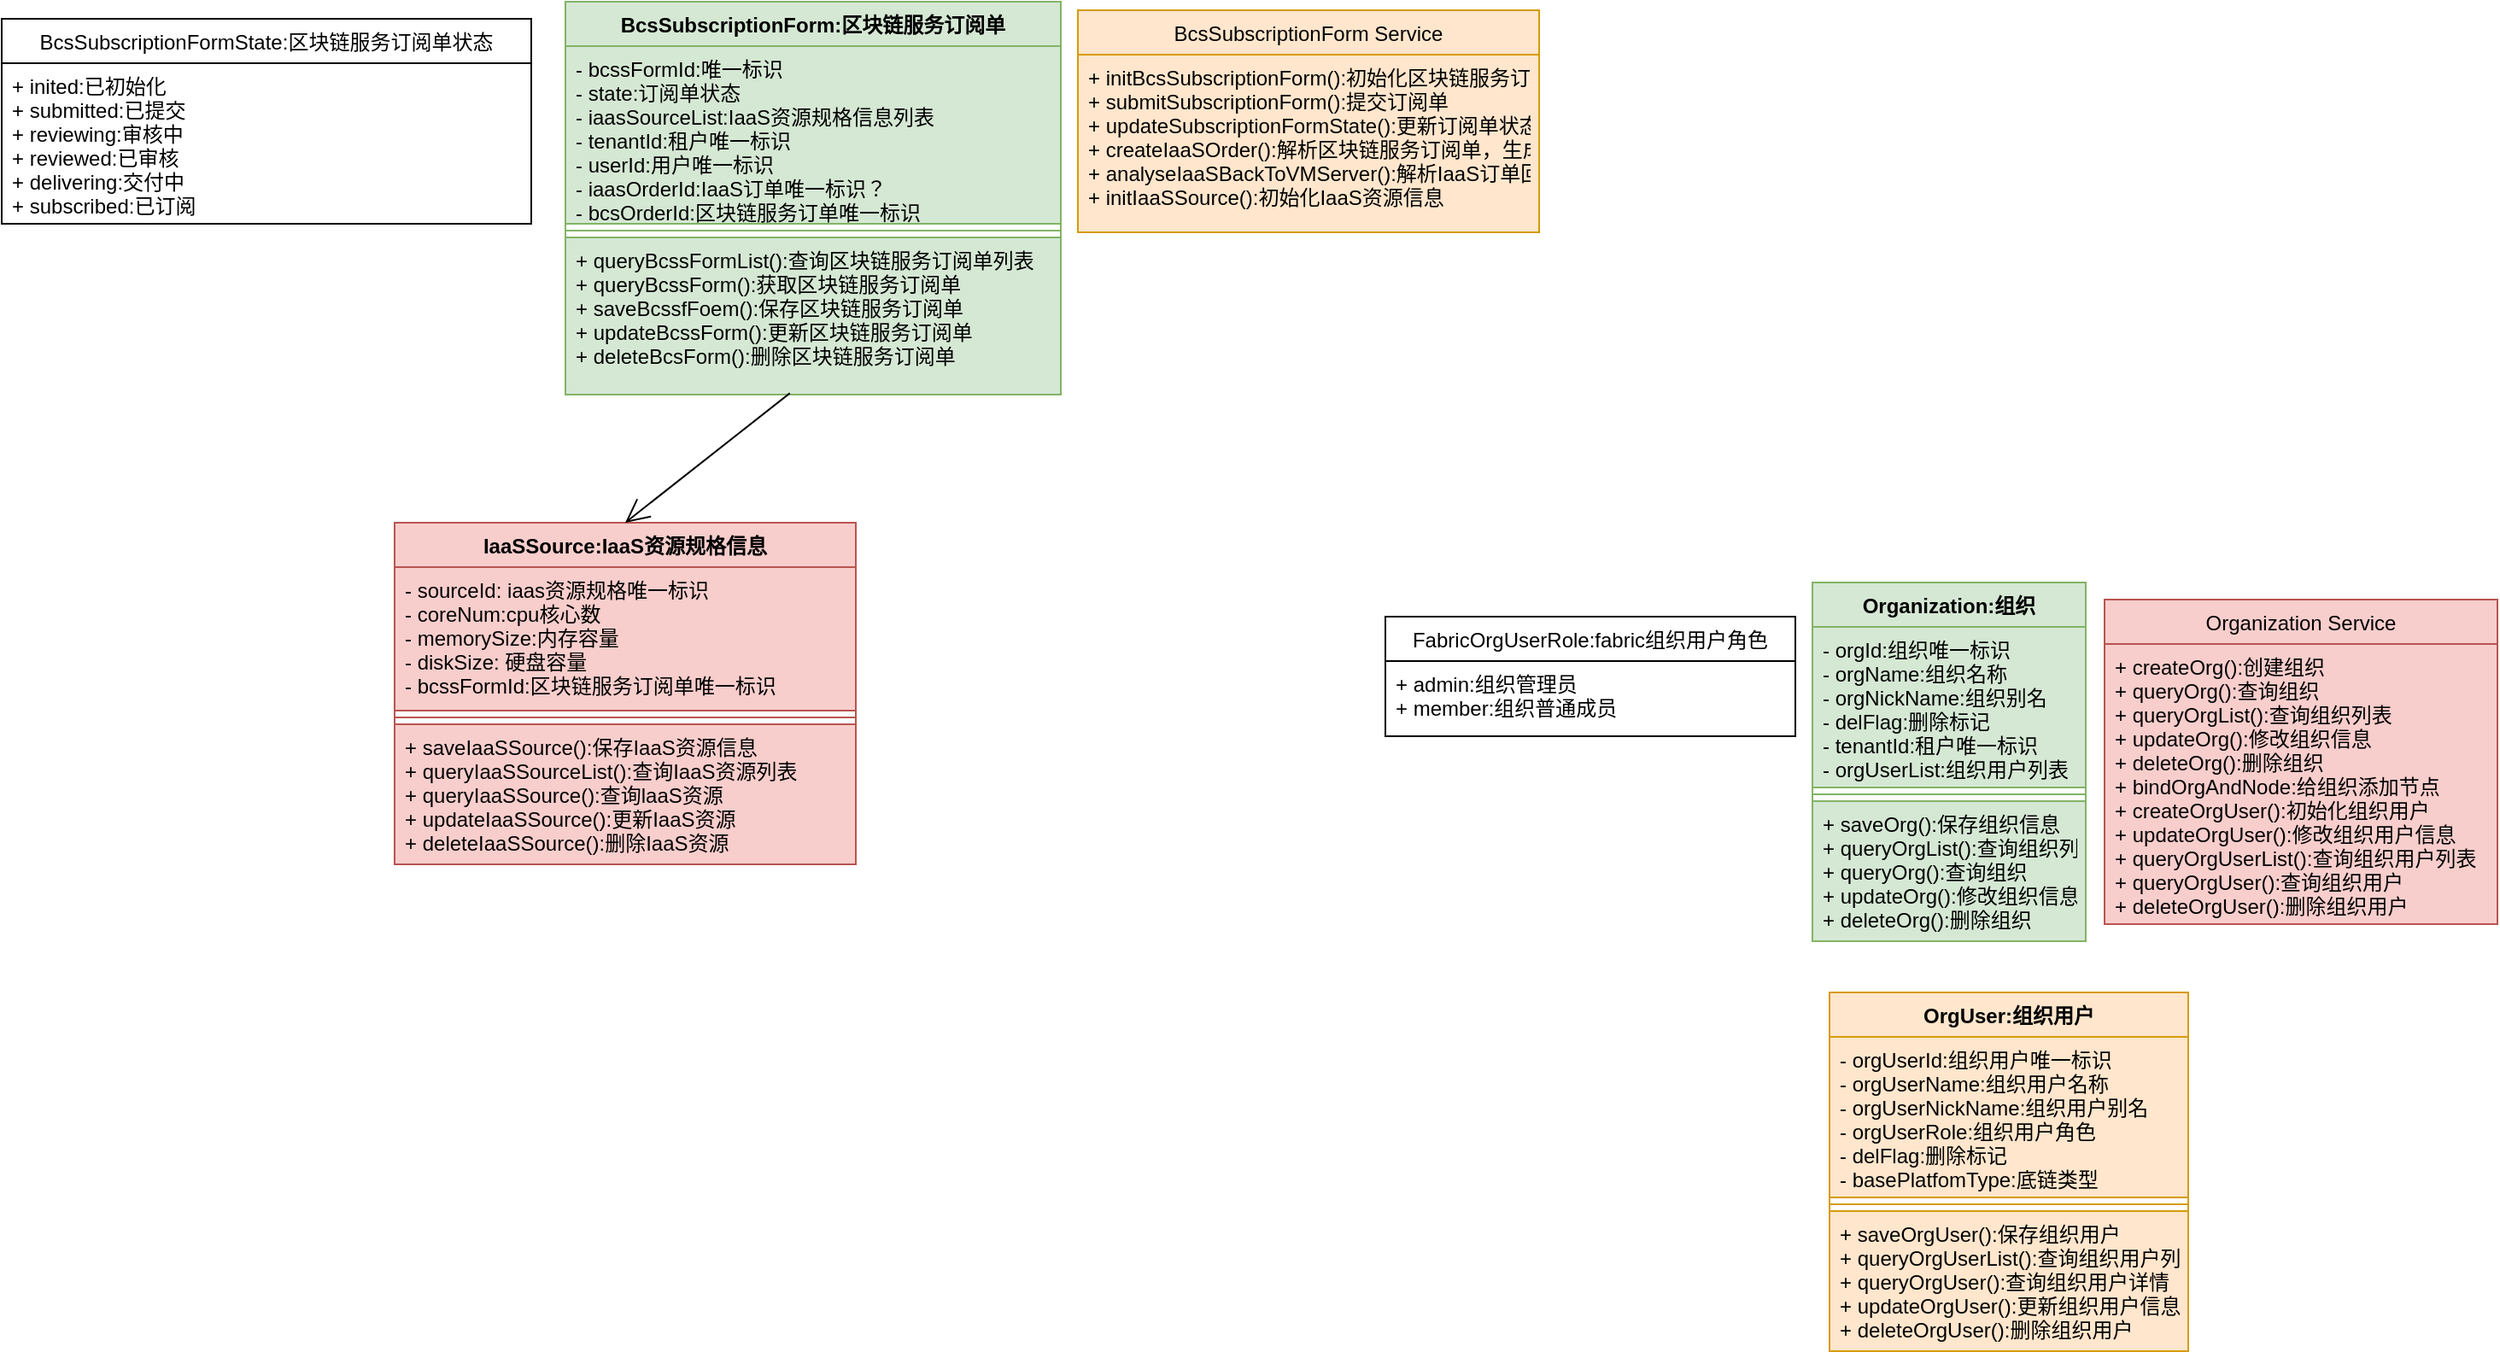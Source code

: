 <mxfile version="20.8.23" type="github">
  <diagram id="C5RBs43oDa-KdzZeNtuy" name="Page-1">
    <mxGraphModel dx="662" dy="412" grid="1" gridSize="10" guides="1" tooltips="1" connect="1" arrows="1" fold="1" page="1" pageScale="1" pageWidth="827" pageHeight="1169" math="0" shadow="0">
      <root>
        <mxCell id="WIyWlLk6GJQsqaUBKTNV-0" />
        <mxCell id="WIyWlLk6GJQsqaUBKTNV-1" parent="WIyWlLk6GJQsqaUBKTNV-0" />
        <mxCell id="1w5Co0Go1dYFcQYBsp4H-0" value="BcsSubscriptionForm:区块链服务订阅单" style="swimlane;fontStyle=1;align=center;verticalAlign=top;childLayout=stackLayout;horizontal=1;startSize=26;horizontalStack=0;resizeParent=1;resizeParentMax=0;resizeLast=0;collapsible=1;marginBottom=0;fillColor=#d5e8d4;strokeColor=#82b366;" vertex="1" parent="WIyWlLk6GJQsqaUBKTNV-1">
          <mxGeometry x="340" y="80" width="290" height="230" as="geometry">
            <mxRectangle x="80" y="100" width="270" height="30" as="alternateBounds" />
          </mxGeometry>
        </mxCell>
        <mxCell id="1w5Co0Go1dYFcQYBsp4H-1" value="- bcssFormId:唯一标识&#xa;- state:订阅单状态&#xa;- iaasSourceList:IaaS资源规格信息列表&#xa;- tenantId:租户唯一标识&#xa;- userId:用户唯一标识&#xa;- iaasOrderId:IaaS订单唯一标识？&#xa;- bcsOrderId:区块链服务订单唯一标识" style="text;strokeColor=#82b366;fillColor=#d5e8d4;align=left;verticalAlign=top;spacingLeft=4;spacingRight=4;overflow=hidden;rotatable=0;points=[[0,0.5],[1,0.5]];portConstraint=eastwest;" vertex="1" parent="1w5Co0Go1dYFcQYBsp4H-0">
          <mxGeometry y="26" width="290" height="104" as="geometry" />
        </mxCell>
        <mxCell id="1w5Co0Go1dYFcQYBsp4H-2" value="" style="line;strokeWidth=1;fillColor=#d5e8d4;align=left;verticalAlign=middle;spacingTop=-1;spacingLeft=3;spacingRight=3;rotatable=0;labelPosition=right;points=[];portConstraint=eastwest;strokeColor=#82b366;" vertex="1" parent="1w5Co0Go1dYFcQYBsp4H-0">
          <mxGeometry y="130" width="290" height="8" as="geometry" />
        </mxCell>
        <mxCell id="1w5Co0Go1dYFcQYBsp4H-3" value="+ queryBcssFormList():查询区块链服务订阅单列表&#xa;+ queryBcssForm():获取区块链服务订阅单&#xa;+ saveBcssfFoem():保存区块链服务订阅单&#xa;+ updateBcssForm():更新区块链服务订阅单&#xa;+ deleteBcsForm():删除区块链服务订阅单" style="text;strokeColor=#82b366;fillColor=#d5e8d4;align=left;verticalAlign=top;spacingLeft=4;spacingRight=4;overflow=hidden;rotatable=0;points=[[0,0.5],[1,0.5]];portConstraint=eastwest;" vertex="1" parent="1w5Co0Go1dYFcQYBsp4H-0">
          <mxGeometry y="138" width="290" height="92" as="geometry" />
        </mxCell>
        <mxCell id="1w5Co0Go1dYFcQYBsp4H-15" value="BcsSubscriptionFormState:区块链服务订阅单状态" style="swimlane;fontStyle=0;childLayout=stackLayout;horizontal=1;startSize=26;fillColor=none;horizontalStack=0;resizeParent=1;resizeParentMax=0;resizeLast=0;collapsible=1;marginBottom=0;" vertex="1" parent="WIyWlLk6GJQsqaUBKTNV-1">
          <mxGeometry x="10" y="90" width="310" height="120" as="geometry" />
        </mxCell>
        <mxCell id="1w5Co0Go1dYFcQYBsp4H-16" value="+ inited:已初始化&#xa;+ submitted:已提交&#xa;+ reviewing:审核中&#xa;+ reviewed:已审核&#xa;+ delivering:交付中&#xa;+ subscribed:已订阅" style="text;strokeColor=none;fillColor=none;align=left;verticalAlign=top;spacingLeft=4;spacingRight=4;overflow=hidden;rotatable=0;points=[[0,0.5],[1,0.5]];portConstraint=eastwest;" vertex="1" parent="1w5Co0Go1dYFcQYBsp4H-15">
          <mxGeometry y="26" width="310" height="94" as="geometry" />
        </mxCell>
        <mxCell id="1w5Co0Go1dYFcQYBsp4H-21" value="BcsSubscriptionForm Service" style="swimlane;fontStyle=0;childLayout=stackLayout;horizontal=1;startSize=26;fillColor=#ffe6cc;horizontalStack=0;resizeParent=1;resizeParentMax=0;resizeLast=0;collapsible=1;marginBottom=0;strokeColor=#d79b00;" vertex="1" parent="WIyWlLk6GJQsqaUBKTNV-1">
          <mxGeometry x="640" y="85" width="270" height="130" as="geometry" />
        </mxCell>
        <mxCell id="1w5Co0Go1dYFcQYBsp4H-22" value="+ initBcsSubscriptionForm():初始化区块链服务订阅单&#xa;+ submitSubscriptionForm():提交订阅单&#xa;+ updateSubscriptionFormState():更新订阅单状态&#xa;+ createIaaSOrder():解析区块链服务订阅单，生成IaaS资源订单和&#xa;+ analyseIaaSBackToVMServer():解析IaaS订单回执，生成虚拟机信息&#xa;+ initIaaSSource():初始化IaaS资源信息" style="text;strokeColor=#d79b00;fillColor=#ffe6cc;align=left;verticalAlign=top;spacingLeft=4;spacingRight=4;overflow=hidden;rotatable=0;points=[[0,0.5],[1,0.5]];portConstraint=eastwest;" vertex="1" parent="1w5Co0Go1dYFcQYBsp4H-21">
          <mxGeometry y="26" width="270" height="104" as="geometry" />
        </mxCell>
        <mxCell id="1w5Co0Go1dYFcQYBsp4H-26" value="IaaSSource:IaaS资源规格信息" style="swimlane;fontStyle=1;align=center;verticalAlign=top;childLayout=stackLayout;horizontal=1;startSize=26;horizontalStack=0;resizeParent=1;resizeParentMax=0;resizeLast=0;collapsible=1;marginBottom=0;fillColor=#f8cecc;strokeColor=#b85450;" vertex="1" parent="WIyWlLk6GJQsqaUBKTNV-1">
          <mxGeometry x="240" y="385" width="270" height="200" as="geometry" />
        </mxCell>
        <mxCell id="1w5Co0Go1dYFcQYBsp4H-27" value="- sourceId: iaas资源规格唯一标识&#xa;- coreNum:cpu核心数&#xa;- memorySize:内存容量&#xa;- diskSize: 硬盘容量&#xa;- bcssFormId:区块链服务订阅单唯一标识" style="text;strokeColor=#b85450;fillColor=#f8cecc;align=left;verticalAlign=top;spacingLeft=4;spacingRight=4;overflow=hidden;rotatable=0;points=[[0,0.5],[1,0.5]];portConstraint=eastwest;" vertex="1" parent="1w5Co0Go1dYFcQYBsp4H-26">
          <mxGeometry y="26" width="270" height="84" as="geometry" />
        </mxCell>
        <mxCell id="1w5Co0Go1dYFcQYBsp4H-28" value="" style="line;strokeWidth=1;fillColor=#f8cecc;align=left;verticalAlign=middle;spacingTop=-1;spacingLeft=3;spacingRight=3;rotatable=0;labelPosition=right;points=[];portConstraint=eastwest;strokeColor=#b85450;" vertex="1" parent="1w5Co0Go1dYFcQYBsp4H-26">
          <mxGeometry y="110" width="270" height="8" as="geometry" />
        </mxCell>
        <mxCell id="1w5Co0Go1dYFcQYBsp4H-29" value="+ saveIaaSSource():保存IaaS资源信息&#xa;+ queryIaaSSourceList():查询IaaS资源列表&#xa;+ queryIaaSSource():查询laaS资源&#xa;+ updateIaaSSource():更新IaaS资源&#xa;+ deleteIaaSSource():删除IaaS资源" style="text;strokeColor=#b85450;fillColor=#f8cecc;align=left;verticalAlign=top;spacingLeft=4;spacingRight=4;overflow=hidden;rotatable=0;points=[[0,0.5],[1,0.5]];portConstraint=eastwest;" vertex="1" parent="1w5Co0Go1dYFcQYBsp4H-26">
          <mxGeometry y="118" width="270" height="82" as="geometry" />
        </mxCell>
        <mxCell id="1w5Co0Go1dYFcQYBsp4H-34" value="" style="endArrow=open;endFill=1;endSize=12;html=1;rounded=0;exitX=0.453;exitY=0.991;exitDx=0;exitDy=0;exitPerimeter=0;entryX=0.5;entryY=0;entryDx=0;entryDy=0;" edge="1" parent="WIyWlLk6GJQsqaUBKTNV-1" source="1w5Co0Go1dYFcQYBsp4H-3" target="1w5Co0Go1dYFcQYBsp4H-26">
          <mxGeometry width="160" relative="1" as="geometry">
            <mxPoint x="430" y="420" as="sourcePoint" />
            <mxPoint x="590" y="420" as="targetPoint" />
          </mxGeometry>
        </mxCell>
        <mxCell id="1w5Co0Go1dYFcQYBsp4H-36" value="Organization:组织" style="swimlane;fontStyle=1;align=center;verticalAlign=top;childLayout=stackLayout;horizontal=1;startSize=26;horizontalStack=0;resizeParent=1;resizeParentMax=0;resizeLast=0;collapsible=1;marginBottom=0;fillColor=#d5e8d4;strokeColor=#82b366;" vertex="1" parent="WIyWlLk6GJQsqaUBKTNV-1">
          <mxGeometry x="1070" y="420" width="160" height="210" as="geometry" />
        </mxCell>
        <mxCell id="1w5Co0Go1dYFcQYBsp4H-37" value="- orgId:组织唯一标识&#xa;- orgName:组织名称&#xa;- orgNickName:组织别名&#xa;- delFlag:删除标记&#xa;- tenantId:租户唯一标识&#xa;- orgUserList:组织用户列表" style="text;strokeColor=#82b366;fillColor=#d5e8d4;align=left;verticalAlign=top;spacingLeft=4;spacingRight=4;overflow=hidden;rotatable=0;points=[[0,0.5],[1,0.5]];portConstraint=eastwest;" vertex="1" parent="1w5Co0Go1dYFcQYBsp4H-36">
          <mxGeometry y="26" width="160" height="94" as="geometry" />
        </mxCell>
        <mxCell id="1w5Co0Go1dYFcQYBsp4H-38" value="" style="line;strokeWidth=1;fillColor=#d5e8d4;align=left;verticalAlign=middle;spacingTop=-1;spacingLeft=3;spacingRight=3;rotatable=0;labelPosition=right;points=[];portConstraint=eastwest;strokeColor=#82b366;" vertex="1" parent="1w5Co0Go1dYFcQYBsp4H-36">
          <mxGeometry y="120" width="160" height="8" as="geometry" />
        </mxCell>
        <mxCell id="1w5Co0Go1dYFcQYBsp4H-39" value="+ saveOrg():保存组织信息&#xa;+ queryOrgList():查询组织列表&#xa;+ queryOrg():查询组织&#xa;+ updateOrg():修改组织信息&#xa;+ deleteOrg():删除组织" style="text;strokeColor=#82b366;fillColor=#d5e8d4;align=left;verticalAlign=top;spacingLeft=4;spacingRight=4;overflow=hidden;rotatable=0;points=[[0,0.5],[1,0.5]];portConstraint=eastwest;" vertex="1" parent="1w5Co0Go1dYFcQYBsp4H-36">
          <mxGeometry y="128" width="160" height="82" as="geometry" />
        </mxCell>
        <mxCell id="1w5Co0Go1dYFcQYBsp4H-40" value="FabricOrgUserRole:fabric组织用户角色" style="swimlane;fontStyle=0;childLayout=stackLayout;horizontal=1;startSize=26;fillColor=none;horizontalStack=0;resizeParent=1;resizeParentMax=0;resizeLast=0;collapsible=1;marginBottom=0;" vertex="1" parent="WIyWlLk6GJQsqaUBKTNV-1">
          <mxGeometry x="820" y="440" width="240" height="70" as="geometry" />
        </mxCell>
        <mxCell id="1w5Co0Go1dYFcQYBsp4H-41" value="+ admin:组织管理员&#xa;+ member:组织普通成员" style="text;strokeColor=none;fillColor=none;align=left;verticalAlign=top;spacingLeft=4;spacingRight=4;overflow=hidden;rotatable=0;points=[[0,0.5],[1,0.5]];portConstraint=eastwest;" vertex="1" parent="1w5Co0Go1dYFcQYBsp4H-40">
          <mxGeometry y="26" width="240" height="44" as="geometry" />
        </mxCell>
        <mxCell id="1w5Co0Go1dYFcQYBsp4H-44" value="Organization Service" style="swimlane;fontStyle=0;childLayout=stackLayout;horizontal=1;startSize=26;fillColor=#f8cecc;horizontalStack=0;resizeParent=1;resizeParentMax=0;resizeLast=0;collapsible=1;marginBottom=0;strokeColor=#b85450;" vertex="1" parent="WIyWlLk6GJQsqaUBKTNV-1">
          <mxGeometry x="1241" y="430" width="230" height="190" as="geometry" />
        </mxCell>
        <mxCell id="1w5Co0Go1dYFcQYBsp4H-45" value="+ createOrg():创建组织&#xa;+ queryOrg():查询组织&#xa;+ queryOrgList():查询组织列表&#xa;+ updateOrg():修改组织信息&#xa;+ deleteOrg():删除组织&#xa;+ bindOrgAndNode:给组织添加节点&#xa;+ createOrgUser():初始化组织用户&#xa;+ updateOrgUser():修改组织用户信息&#xa;+ queryOrgUserList():查询组织用户列表&#xa;+ queryOrgUser():查询组织用户&#xa;+ deleteOrgUser():删除组织用户" style="text;strokeColor=#b85450;fillColor=#f8cecc;align=left;verticalAlign=top;spacingLeft=4;spacingRight=4;overflow=hidden;rotatable=0;points=[[0,0.5],[1,0.5]];portConstraint=eastwest;" vertex="1" parent="1w5Co0Go1dYFcQYBsp4H-44">
          <mxGeometry y="26" width="230" height="164" as="geometry" />
        </mxCell>
        <mxCell id="1w5Co0Go1dYFcQYBsp4H-48" value="OrgUser:组织用户" style="swimlane;fontStyle=1;align=center;verticalAlign=top;childLayout=stackLayout;horizontal=1;startSize=26;horizontalStack=0;resizeParent=1;resizeParentMax=0;resizeLast=0;collapsible=1;marginBottom=0;fillColor=#ffe6cc;strokeColor=#d79b00;" vertex="1" parent="WIyWlLk6GJQsqaUBKTNV-1">
          <mxGeometry x="1080" y="660" width="210" height="210" as="geometry" />
        </mxCell>
        <mxCell id="1w5Co0Go1dYFcQYBsp4H-49" value="- orgUserId:组织用户唯一标识&#xa;- orgUserName:组织用户名称&#xa;- orgUserNickName:组织用户别名&#xa;- orgUserRole:组织用户角色&#xa;- delFlag:删除标记&#xa;- basePlatfomType:底链类型" style="text;strokeColor=#d79b00;fillColor=#ffe6cc;align=left;verticalAlign=top;spacingLeft=4;spacingRight=4;overflow=hidden;rotatable=0;points=[[0,0.5],[1,0.5]];portConstraint=eastwest;" vertex="1" parent="1w5Co0Go1dYFcQYBsp4H-48">
          <mxGeometry y="26" width="210" height="94" as="geometry" />
        </mxCell>
        <mxCell id="1w5Co0Go1dYFcQYBsp4H-50" value="" style="line;strokeWidth=1;fillColor=#ffe6cc;align=left;verticalAlign=middle;spacingTop=-1;spacingLeft=3;spacingRight=3;rotatable=0;labelPosition=right;points=[];portConstraint=eastwest;strokeColor=#d79b00;" vertex="1" parent="1w5Co0Go1dYFcQYBsp4H-48">
          <mxGeometry y="120" width="210" height="8" as="geometry" />
        </mxCell>
        <mxCell id="1w5Co0Go1dYFcQYBsp4H-51" value="+ saveOrgUser():保存组织用户&#xa;+ queryOrgUserList():查询组织用户列表&#xa;+ queryOrgUser():查询组织用户详情&#xa;+ updateOrgUser():更新组织用户信息&#xa;+ deleteOrgUser():删除组织用户" style="text;strokeColor=#d79b00;fillColor=#ffe6cc;align=left;verticalAlign=top;spacingLeft=4;spacingRight=4;overflow=hidden;rotatable=0;points=[[0,0.5],[1,0.5]];portConstraint=eastwest;" vertex="1" parent="1w5Co0Go1dYFcQYBsp4H-48">
          <mxGeometry y="128" width="210" height="82" as="geometry" />
        </mxCell>
      </root>
    </mxGraphModel>
  </diagram>
</mxfile>
